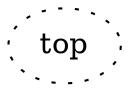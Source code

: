 
//
digraph {
 n2147483647h0
 [label="top"][style = dotted]
}

//36
digraph {
 n2147483647h1
 [label="top"][style = dotted]
 n2147483647h1 -> n36h0
 n36h0 -> n2147483647h1
}

//27
digraph {
 n2147483647h2
 [label="top"][style = dotted]
 n2147483647h2 -> n36h1
 n36h1 -> n2147483647h2
 n36h1 -> n27h0
 n27h0 -> n36h1
 rChild36 [label="Null"][style = dotted]
 n36h1 -> rChild36[style = dotted]
}

//58
digraph {
 n2147483647h2
 [label="top"][style = dotted]
 n2147483647h2 -> n36h1
 n36h1 -> n2147483647h2
 n36h1 -> n27h0
 n27h0 -> n36h1
 n36h1 -> n58h0
 n58h0 -> n36h1
}

//6
digraph {
 n2147483647h3
 [label="top"][style = dotted]
 n2147483647h3 -> n27h2
 n27h2 -> n2147483647h3
 n27h2 -> n6h0
 n6h0 -> n27h2
 n27h2 -> n36h1
 n36h1 -> n27h2
 lChild36 [label="Null"][style = dotted]
 n36h1 -> lChild36[style = dotted]
 n36h1 -> n58h0
 n58h0 -> n36h1
}

//53
digraph {
 n2147483647h5
 [label="top"][style = dotted]
 n2147483647h5 -> n58h4
 n58h4 -> n2147483647h5
 n58h4 -> n53h3
 n53h3 -> n58h4
 n53h3 -> n36h2
 n36h2 -> n53h3
 n36h2 -> n27h1
 n27h1 -> n36h2
 n27h1 -> n6h0
 n6h0 -> n27h1
 rChild27 [label="Null"][style = dotted]
 n27h1 -> rChild27[style = dotted]
 rChild36 [label="Null"][style = dotted]
 n36h2 -> rChild36[style = dotted]
 rChild53 [label="Null"][style = dotted]
 n53h3 -> rChild53[style = dotted]
 rChild58 [label="Null"][style = dotted]
 n58h4 -> rChild58[style = dotted]
}

//69
digraph {
 n2147483647h5
 [label="top"][style = dotted]
 n2147483647h5 -> n58h4
 n58h4 -> n2147483647h5
 n58h4 -> n53h3
 n53h3 -> n58h4
 n53h3 -> n36h2
 n36h2 -> n53h3
 n36h2 -> n27h1
 n27h1 -> n36h2
 n27h1 -> n6h0
 n6h0 -> n27h1
 rChild27 [label="Null"][style = dotted]
 n27h1 -> rChild27[style = dotted]
 rChild36 [label="Null"][style = dotted]
 n36h2 -> rChild36[style = dotted]
 rChild53 [label="Null"][style = dotted]
 n53h3 -> rChild53[style = dotted]
 n58h4 -> n69h0
 n69h0 -> n58h4
}

//40
digraph {
 n2147483647h5
 [label="top"][style = dotted]
 n2147483647h5 -> n36h4
 n36h4 -> n2147483647h5
 n36h4 -> n27h1
 n27h1 -> n36h4
 n27h1 -> n6h0
 n6h0 -> n27h1
 rChild27 [label="Null"][style = dotted]
 n27h1 -> rChild27[style = dotted]
 n36h4 -> n40h3
 n40h3 -> n36h4
 lChild40 [label="Null"][style = dotted]
 n40h3 -> lChild40[style = dotted]
 n40h3 -> n53h2
 n53h2 -> n40h3
 lChild53 [label="Null"][style = dotted]
 n53h2 -> lChild53[style = dotted]
 n53h2 -> n58h1
 n58h1 -> n53h2
 lChild58 [label="Null"][style = dotted]
 n58h1 -> lChild58[style = dotted]
 n58h1 -> n69h0
 n69h0 -> n58h1
}

//46
digraph {
 n2147483647h6
 [label="top"][style = dotted]
 n2147483647h6 -> n53h5
 n53h5 -> n2147483647h6
 n53h5 -> n46h4
 n46h4 -> n53h5
 n46h4 -> n40h3
 n40h3 -> n46h4
 n40h3 -> n36h2
 n36h2 -> n40h3
 n36h2 -> n27h1
 n27h1 -> n36h2
 n27h1 -> n6h0
 n6h0 -> n27h1
 rChild27 [label="Null"][style = dotted]
 n27h1 -> rChild27[style = dotted]
 rChild36 [label="Null"][style = dotted]
 n36h2 -> rChild36[style = dotted]
 rChild40 [label="Null"][style = dotted]
 n40h3 -> rChild40[style = dotted]
 rChild46 [label="Null"][style = dotted]
 n46h4 -> rChild46[style = dotted]
 n53h5 -> n58h1
 n58h1 -> n53h5
 lChild58 [label="Null"][style = dotted]
 n58h1 -> lChild58[style = dotted]
 n58h1 -> n69h0
 n69h0 -> n58h1
}

//64
digraph {
 n2147483647h9
 [label="top"][style = dotted]
 n2147483647h9 -> n69h8
 n69h8 -> n2147483647h9
 n69h8 -> n64h7
 n64h7 -> n69h8
 n64h7 -> n58h6
 n58h6 -> n64h7
 n58h6 -> n53h5
 n53h5 -> n58h6
 n53h5 -> n46h4
 n46h4 -> n53h5
 n46h4 -> n40h3
 n40h3 -> n46h4
 n40h3 -> n36h2
 n36h2 -> n40h3
 n36h2 -> n27h1
 n27h1 -> n36h2
 n27h1 -> n6h0
 n6h0 -> n27h1
 rChild27 [label="Null"][style = dotted]
 n27h1 -> rChild27[style = dotted]
 rChild36 [label="Null"][style = dotted]
 n36h2 -> rChild36[style = dotted]
 rChild40 [label="Null"][style = dotted]
 n40h3 -> rChild40[style = dotted]
 rChild46 [label="Null"][style = dotted]
 n46h4 -> rChild46[style = dotted]
 rChild53 [label="Null"][style = dotted]
 n53h5 -> rChild53[style = dotted]
 rChild58 [label="Null"][style = dotted]
 n58h6 -> rChild58[style = dotted]
 rChild64 [label="Null"][style = dotted]
 n64h7 -> rChild64[style = dotted]
 rChild69 [label="Null"][style = dotted]
 n69h8 -> rChild69[style = dotted]
}

//remove69
digraph {
 n2147483647h8
 [label="top"][style = dotted]
 n2147483647h8 -> n64h7
 n64h7 -> n2147483647h8
 n64h7 -> n58h6
 n58h6 -> n64h7
 n58h6 -> n53h5
 n53h5 -> n58h6
 n53h5 -> n46h4
 n46h4 -> n53h5
 n46h4 -> n40h3
 n40h3 -> n46h4
 n40h3 -> n36h2
 n36h2 -> n40h3
 n36h2 -> n27h1
 n27h1 -> n36h2
 n27h1 -> n6h0
 n6h0 -> n27h1
 rChild27 [label="Null"][style = dotted]
 n27h1 -> rChild27[style = dotted]
 rChild36 [label="Null"][style = dotted]
 n36h2 -> rChild36[style = dotted]
 rChild40 [label="Null"][style = dotted]
 n40h3 -> rChild40[style = dotted]
 rChild46 [label="Null"][style = dotted]
 n46h4 -> rChild46[style = dotted]
 rChild53 [label="Null"][style = dotted]
 n53h5 -> rChild53[style = dotted]
 rChild58 [label="Null"][style = dotted]
 n58h6 -> rChild58[style = dotted]
 rChild64 [label="Null"][style = dotted]
 n64h7 -> rChild64[style = dotted]
}

//search6
digraph {
 n2147483647h8
 [label="top"][style = dotted]
 n2147483647h8 -> n6h5
 n6h5 -> n2147483647h8
 lChild6 [label="Null"][style = dotted]
 n6h5 -> lChild6[style = dotted]
 n6h5 -> n64h4
 n64h4 -> n6h5
 n64h4 -> n53h3
 n53h3 -> n64h4
 n53h3 -> n40h2
 n40h2 -> n53h3
 n40h2 -> n27h1
 n27h1 -> n40h2
 lChild27 [label="Null"][style = dotted]
 n27h1 -> lChild27[style = dotted]
 n27h1 -> n36h0
 n36h0 -> n27h1
 n40h2 -> n46h0
 n46h0 -> n40h2
 n53h3 -> n58h0
 n58h0 -> n53h3
 rChild64 [label="Null"][style = dotted]
 n64h4 -> rChild64[style = dotted]
}

//search36
digraph {
 n2147483647h8
 [label="top"][style = dotted]
 n2147483647h8 -> n6h1
 n6h1 -> n2147483647h8
 lChild6 [label="Null"][style = dotted]
 n6h1 -> lChild6[style = dotted]
 n6h1 -> n27h0
 n27h0 -> n6h1
}
